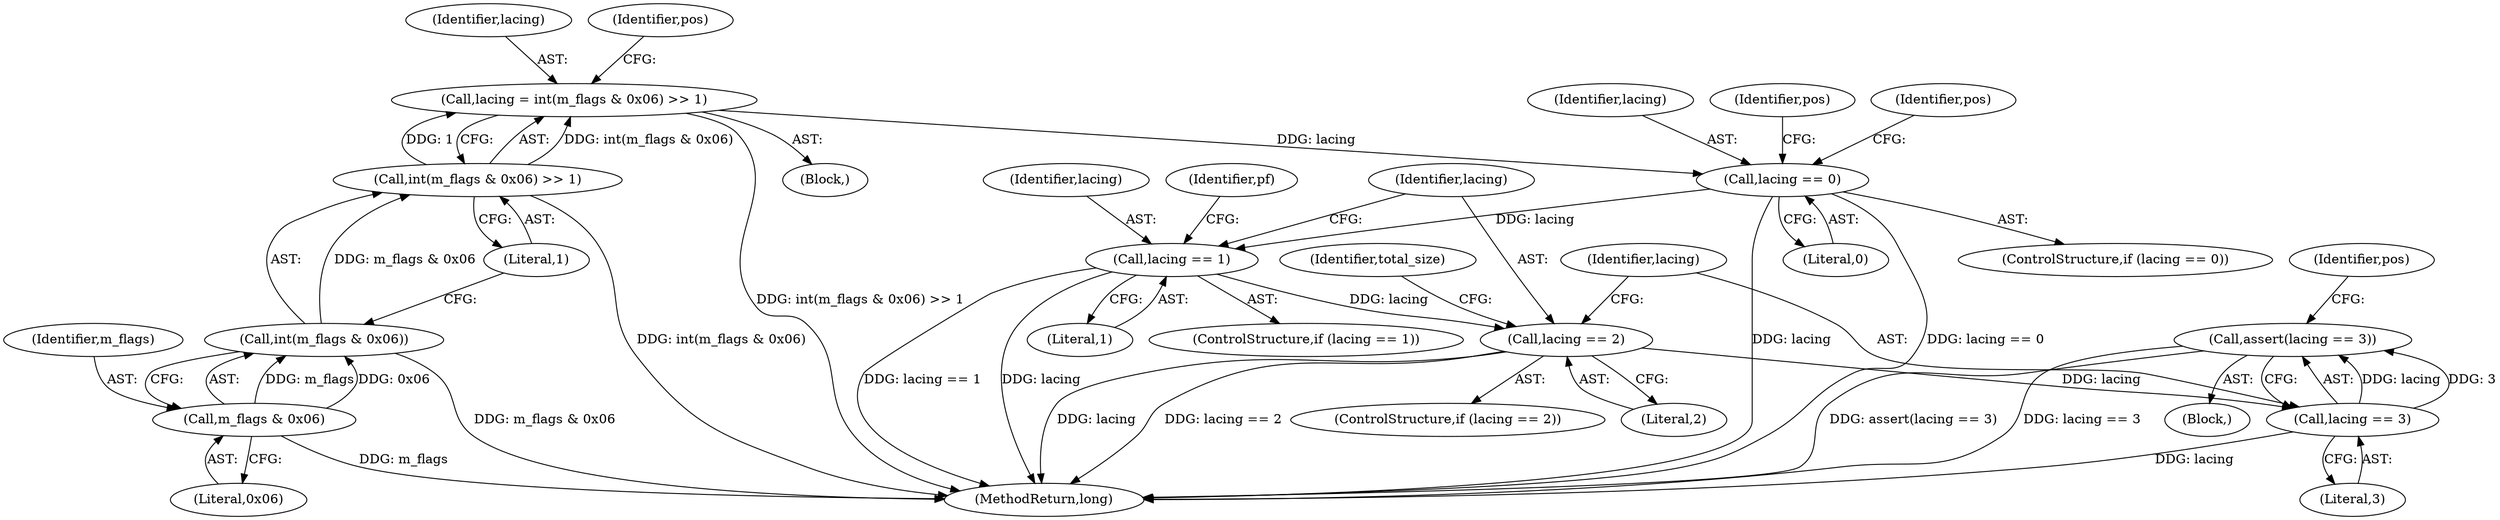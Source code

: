 digraph "1_Android_04839626ed859623901ebd3a5fd483982186b59d_174@API" {
"1000615" [label="(Call,assert(lacing == 3))"];
"1000616" [label="(Call,lacing == 3)"];
"1000538" [label="(Call,lacing == 2)"];
"1000358" [label="(Call,lacing == 1)"];
"1000272" [label="(Call,lacing == 0)"];
"1000261" [label="(Call,lacing = int(m_flags & 0x06) >> 1)"];
"1000263" [label="(Call,int(m_flags & 0x06) >> 1)"];
"1000264" [label="(Call,int(m_flags & 0x06))"];
"1000265" [label="(Call,m_flags & 0x06)"];
"1000621" [label="(Identifier,pos)"];
"1000615" [label="(Call,assert(lacing == 3))"];
"1000273" [label="(Identifier,lacing)"];
"1000359" [label="(Identifier,lacing)"];
"1000264" [label="(Call,int(m_flags & 0x06))"];
"1000617" [label="(Identifier,lacing)"];
"1000358" [label="(Call,lacing == 1)"];
"1000261" [label="(Call,lacing = int(m_flags & 0x06) >> 1)"];
"1000267" [label="(Literal,0x06)"];
"1000265" [label="(Call,m_flags & 0x06)"];
"1000538" [label="(Call,lacing == 2)"];
"1000274" [label="(Literal,0)"];
"1000271" [label="(ControlStructure,if (lacing == 0))"];
"1000360" [label="(Literal,1)"];
"1000364" [label="(Identifier,pf)"];
"1000942" [label="(MethodReturn,long)"];
"1000357" [label="(ControlStructure,if (lacing == 1))"];
"1000122" [label="(Block,)"];
"1000537" [label="(ControlStructure,if (lacing == 2))"];
"1000539" [label="(Identifier,lacing)"];
"1000616" [label="(Call,lacing == 3)"];
"1000618" [label="(Literal,3)"];
"1000266" [label="(Identifier,m_flags)"];
"1000272" [label="(Call,lacing == 0)"];
"1000278" [label="(Identifier,pos)"];
"1000268" [label="(Literal,1)"];
"1000323" [label="(Identifier,pos)"];
"1000544" [label="(Identifier,total_size)"];
"1000262" [label="(Identifier,lacing)"];
"1000540" [label="(Literal,2)"];
"1000263" [label="(Call,int(m_flags & 0x06) >> 1)"];
"1000614" [label="(Block,)"];
"1000270" [label="(Identifier,pos)"];
"1000615" -> "1000614"  [label="AST: "];
"1000615" -> "1000616"  [label="CFG: "];
"1000616" -> "1000615"  [label="AST: "];
"1000621" -> "1000615"  [label="CFG: "];
"1000615" -> "1000942"  [label="DDG: lacing == 3"];
"1000615" -> "1000942"  [label="DDG: assert(lacing == 3)"];
"1000616" -> "1000615"  [label="DDG: lacing"];
"1000616" -> "1000615"  [label="DDG: 3"];
"1000616" -> "1000618"  [label="CFG: "];
"1000617" -> "1000616"  [label="AST: "];
"1000618" -> "1000616"  [label="AST: "];
"1000616" -> "1000942"  [label="DDG: lacing"];
"1000538" -> "1000616"  [label="DDG: lacing"];
"1000538" -> "1000537"  [label="AST: "];
"1000538" -> "1000540"  [label="CFG: "];
"1000539" -> "1000538"  [label="AST: "];
"1000540" -> "1000538"  [label="AST: "];
"1000544" -> "1000538"  [label="CFG: "];
"1000617" -> "1000538"  [label="CFG: "];
"1000538" -> "1000942"  [label="DDG: lacing"];
"1000538" -> "1000942"  [label="DDG: lacing == 2"];
"1000358" -> "1000538"  [label="DDG: lacing"];
"1000358" -> "1000357"  [label="AST: "];
"1000358" -> "1000360"  [label="CFG: "];
"1000359" -> "1000358"  [label="AST: "];
"1000360" -> "1000358"  [label="AST: "];
"1000364" -> "1000358"  [label="CFG: "];
"1000539" -> "1000358"  [label="CFG: "];
"1000358" -> "1000942"  [label="DDG: lacing == 1"];
"1000358" -> "1000942"  [label="DDG: lacing"];
"1000272" -> "1000358"  [label="DDG: lacing"];
"1000272" -> "1000271"  [label="AST: "];
"1000272" -> "1000274"  [label="CFG: "];
"1000273" -> "1000272"  [label="AST: "];
"1000274" -> "1000272"  [label="AST: "];
"1000278" -> "1000272"  [label="CFG: "];
"1000323" -> "1000272"  [label="CFG: "];
"1000272" -> "1000942"  [label="DDG: lacing"];
"1000272" -> "1000942"  [label="DDG: lacing == 0"];
"1000261" -> "1000272"  [label="DDG: lacing"];
"1000261" -> "1000122"  [label="AST: "];
"1000261" -> "1000263"  [label="CFG: "];
"1000262" -> "1000261"  [label="AST: "];
"1000263" -> "1000261"  [label="AST: "];
"1000270" -> "1000261"  [label="CFG: "];
"1000261" -> "1000942"  [label="DDG: int(m_flags & 0x06) >> 1"];
"1000263" -> "1000261"  [label="DDG: int(m_flags & 0x06)"];
"1000263" -> "1000261"  [label="DDG: 1"];
"1000263" -> "1000268"  [label="CFG: "];
"1000264" -> "1000263"  [label="AST: "];
"1000268" -> "1000263"  [label="AST: "];
"1000263" -> "1000942"  [label="DDG: int(m_flags & 0x06)"];
"1000264" -> "1000263"  [label="DDG: m_flags & 0x06"];
"1000264" -> "1000265"  [label="CFG: "];
"1000265" -> "1000264"  [label="AST: "];
"1000268" -> "1000264"  [label="CFG: "];
"1000264" -> "1000942"  [label="DDG: m_flags & 0x06"];
"1000265" -> "1000264"  [label="DDG: m_flags"];
"1000265" -> "1000264"  [label="DDG: 0x06"];
"1000265" -> "1000267"  [label="CFG: "];
"1000266" -> "1000265"  [label="AST: "];
"1000267" -> "1000265"  [label="AST: "];
"1000265" -> "1000942"  [label="DDG: m_flags"];
}
